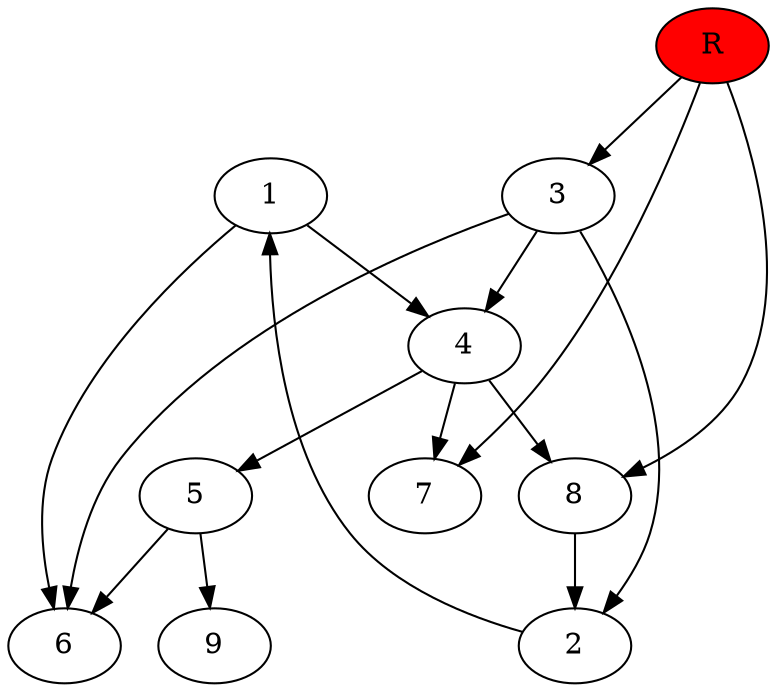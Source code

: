 digraph prb7488 {
	1
	2
	3
	4
	5
	6
	7
	8
	R [fillcolor="#ff0000" style=filled]
	1 -> 4
	1 -> 6
	2 -> 1
	3 -> 2
	3 -> 4
	3 -> 6
	4 -> 5
	4 -> 7
	4 -> 8
	5 -> 6
	5 -> 9
	8 -> 2
	R -> 3
	R -> 7
	R -> 8
}
